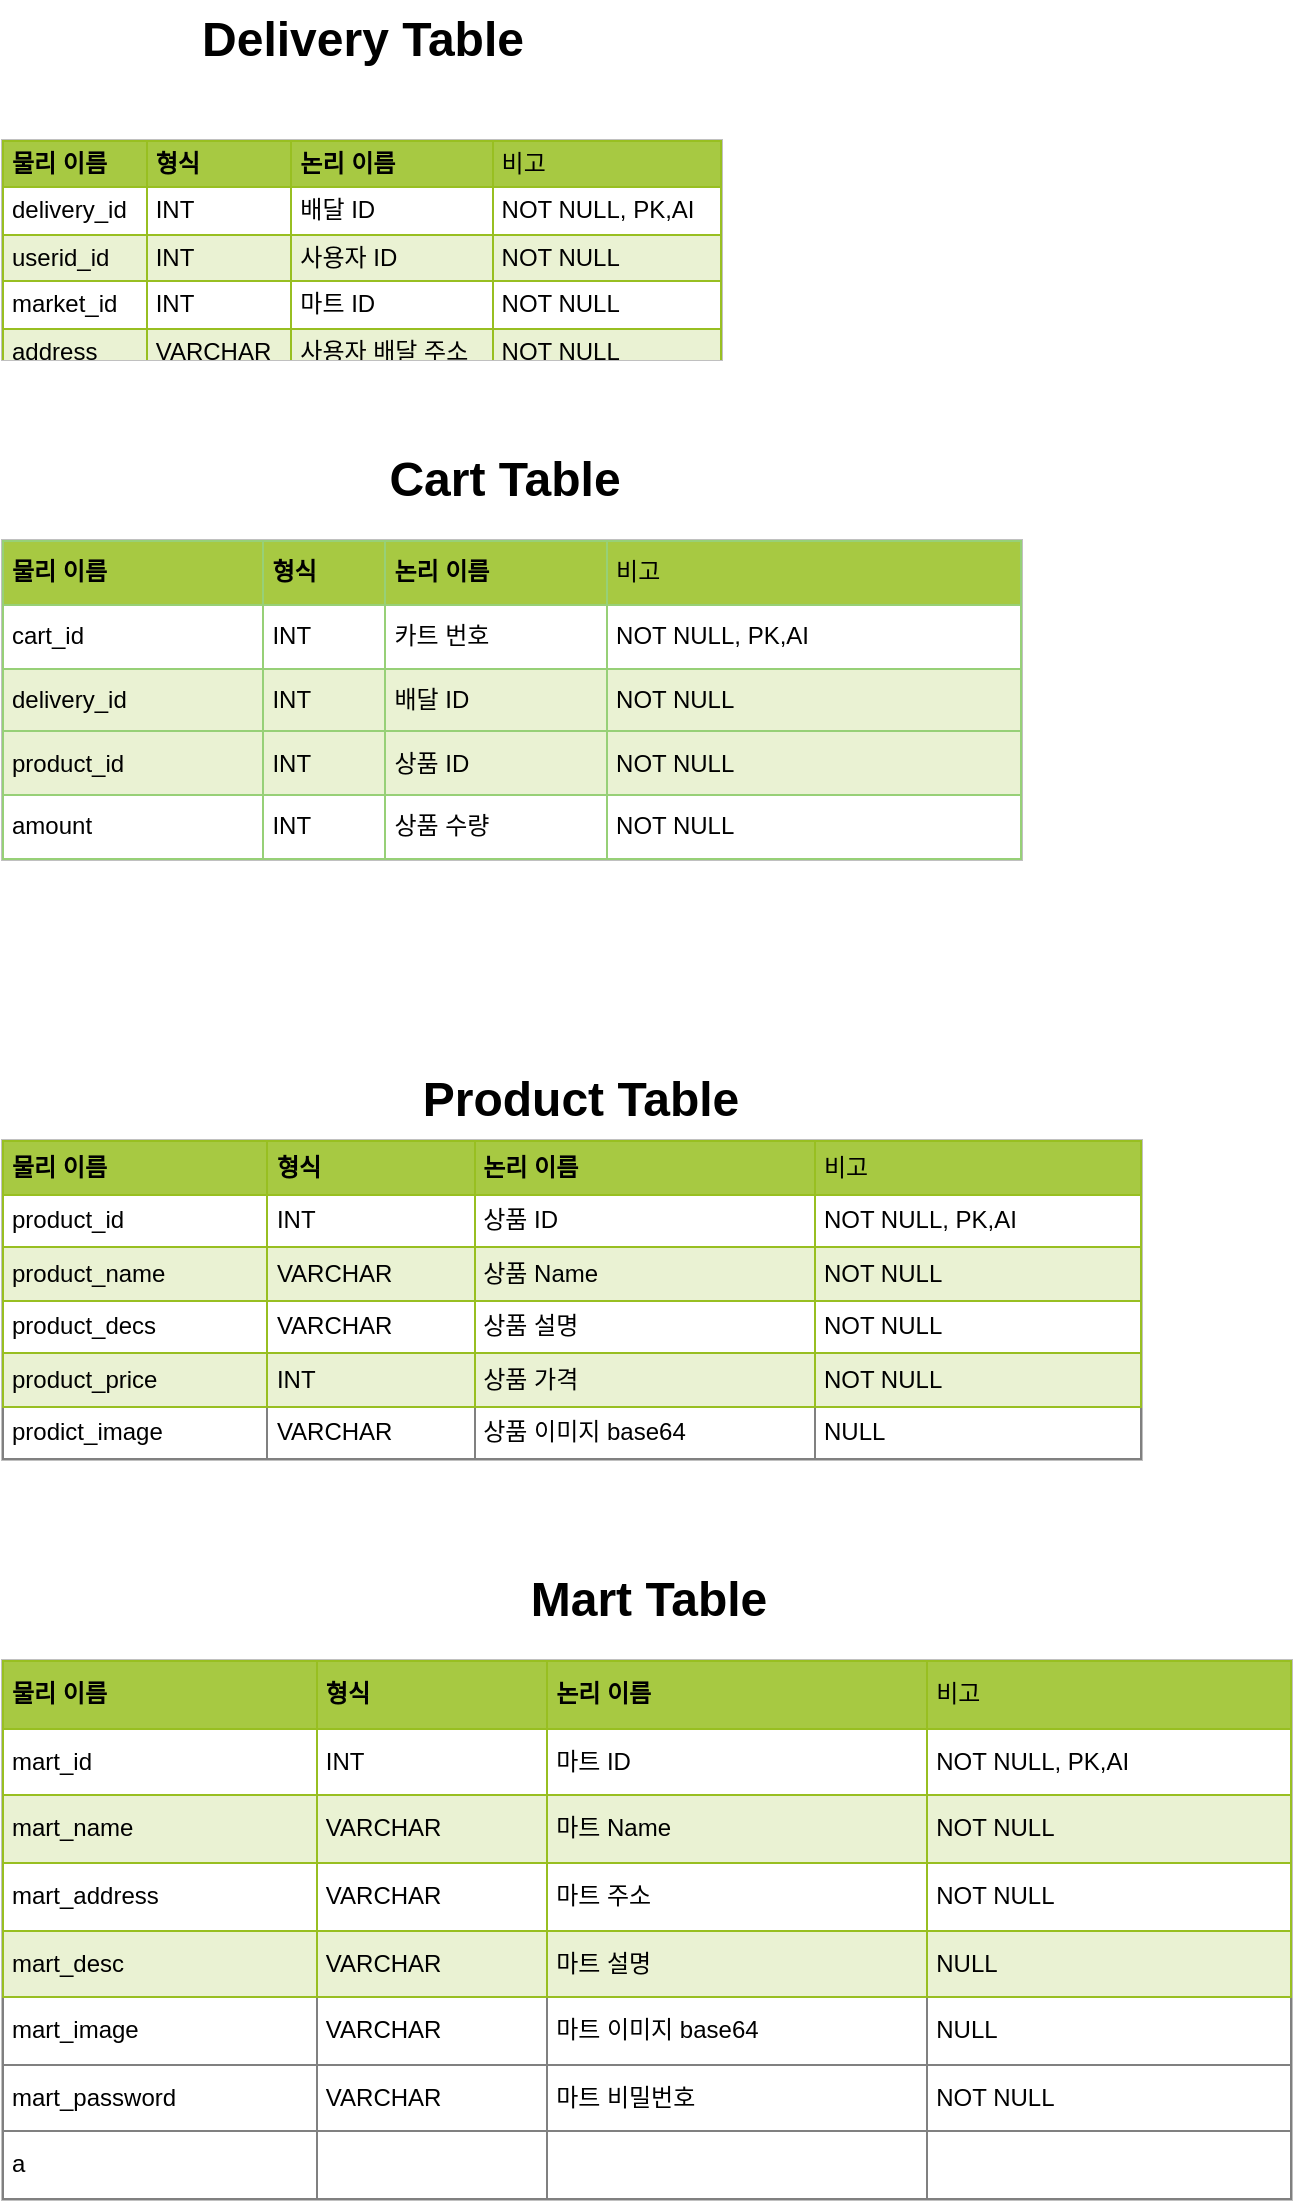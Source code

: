 <mxfile version="13.0.9">
    <diagram id="SmY9_sgU-Y70L0VoWaEG" name="Page-1">
        <mxGraphModel dx="1477" dy="1030" grid="1" gridSize="10" guides="1" tooltips="1" connect="1" arrows="1" fold="1" page="1" pageScale="1" pageWidth="827" pageHeight="1169" math="0" shadow="0">
            <root>
                <object label="" asdfasdf="asdfasd" id="0">
                    <mxCell/>
                </object>
                <mxCell id="1" parent="0"/>
                <mxCell id="3" value="Cart Table" style="text;strokeColor=none;fillColor=none;html=1;fontSize=24;fontStyle=1;verticalAlign=middle;align=center;rounded=0;" parent="1" vertex="1">
                    <mxGeometry x="211" y="240" width="100" height="40" as="geometry"/>
                </mxCell>
                <mxCell id="4" value="&lt;table border=&quot;1&quot; width=&quot;100%&quot; cellpadding=&quot;4&quot; style=&quot;width: 100% ; height: 100% ; border-collapse: collapse ; border: 1px solid rgb(151 , 208 , 119)&quot;&gt;&lt;tbody&gt;&lt;tr style=&quot;background-color: rgb(167 , 201 , 66)&quot;&gt;&lt;th align=&quot;left&quot;&gt;&lt;font color=&quot;#000000&quot;&gt;물리 이름&lt;/font&gt;&lt;/th&gt;&lt;th align=&quot;left&quot;&gt;&lt;font color=&quot;#000000&quot;&gt;형식&lt;/font&gt;&lt;/th&gt;&lt;th align=&quot;left&quot;&gt;&lt;font color=&quot;#000000&quot;&gt;논리 이름&lt;/font&gt;&lt;/th&gt;&lt;td&gt;&lt;font color=&quot;#000000&quot;&gt;비고&amp;nbsp; &amp;nbsp; &amp;nbsp; &amp;nbsp;&lt;/font&gt;&lt;/td&gt;&lt;/tr&gt;&lt;tr&gt;&lt;td&gt;&lt;font color=&quot;#000000&quot;&gt;cart_id&lt;/font&gt;&lt;/td&gt;&lt;td&gt;&lt;font color=&quot;#000000&quot;&gt;INT&lt;/font&gt;&lt;/td&gt;&lt;td&gt;&lt;font color=&quot;#000000&quot;&gt;카트 번호&lt;/font&gt;&lt;/td&gt;&lt;td&gt;&lt;font color=&quot;#000000&quot;&gt;NOT NULL, PK,AI&lt;/font&gt;&lt;/td&gt;&lt;/tr&gt;&lt;tr style=&quot;background-color: rgb(234 , 242 , 211)&quot;&gt;&lt;td&gt;&lt;font color=&quot;#000000&quot;&gt;delivery_id&lt;/font&gt;&lt;/td&gt;&lt;td&gt;&lt;font color=&quot;#000000&quot;&gt;INT&lt;/font&gt;&lt;/td&gt;&lt;td&gt;&lt;font color=&quot;#000000&quot;&gt;배달 ID&lt;/font&gt;&lt;/td&gt;&lt;td&gt;&lt;font color=&quot;#000000&quot;&gt;NOT NULL&lt;/font&gt;&lt;/td&gt;&lt;/tr&gt;&lt;tr style=&quot;background-color: rgb(234 , 242 , 211)&quot;&gt;&lt;td&gt;&lt;font color=&quot;#000000&quot;&gt;product_id&lt;/font&gt;&lt;/td&gt;&lt;td&gt;&lt;font color=&quot;#000000&quot;&gt;INT&lt;/font&gt;&lt;/td&gt;&lt;td&gt;&lt;font color=&quot;#000000&quot;&gt;상품 ID&lt;/font&gt;&lt;/td&gt;&lt;td&gt;&lt;font color=&quot;#000000&quot;&gt;NOT NULL&lt;/font&gt;&lt;/td&gt;&lt;/tr&gt;&lt;tr&gt;&lt;td&gt;&lt;font color=&quot;#000000&quot;&gt;amount&lt;/font&gt;&lt;/td&gt;&lt;td&gt;&lt;font color=&quot;#000000&quot;&gt;INT&lt;/font&gt;&lt;/td&gt;&lt;td&gt;&lt;font color=&quot;#000000&quot;&gt;상품 수량&lt;/font&gt;&lt;/td&gt;&lt;td&gt;&lt;font color=&quot;#000000&quot;&gt;NOT NULL&lt;/font&gt;&lt;/td&gt;&lt;/tr&gt;&lt;/tbody&gt;&lt;/table&gt;" style="text;html=1;strokeColor=#c0c0c0;fillColor=#ffffff;overflow=fill;rounded=0;align=left;" parent="1" vertex="1">
                    <mxGeometry x="10" y="290" width="510" height="160" as="geometry"/>
                </mxCell>
                <mxCell id="5" value="Delivery Table" style="text;strokeColor=none;fillColor=none;html=1;fontSize=24;fontStyle=1;verticalAlign=middle;align=center;rounded=0;" parent="1" vertex="1">
                    <mxGeometry x="140" y="20" width="100" height="40" as="geometry"/>
                </mxCell>
                <mxCell id="6" value="&lt;table border=&quot;1&quot; width=&quot;100%&quot; cellpadding=&quot;4&quot; style=&quot;width: 100% ; height: 100% ; border-collapse: collapse&quot;&gt;&lt;tbody&gt;&lt;tr style=&quot;background-color: #a7c942 ; color: #ffffff ; border: 1px solid #98bf21&quot;&gt;&lt;th align=&quot;left&quot;&gt;&lt;font color=&quot;#000000&quot;&gt;물리 이름&lt;/font&gt;&lt;/th&gt;&lt;th align=&quot;left&quot;&gt;&lt;font color=&quot;#000000&quot;&gt;형식&lt;/font&gt;&lt;/th&gt;&lt;th align=&quot;left&quot;&gt;&lt;font color=&quot;#000000&quot;&gt;논리 이름&lt;/font&gt;&lt;/th&gt;&lt;td&gt;&lt;font color=&quot;#000000&quot;&gt;비고&lt;/font&gt;&lt;/td&gt;&lt;/tr&gt;&lt;tr style=&quot;border: 1px solid #98bf21&quot;&gt;&lt;td&gt;&lt;font color=&quot;#000000&quot;&gt;delivery_id&lt;/font&gt;&lt;/td&gt;&lt;td&gt;&lt;font color=&quot;#000000&quot;&gt;INT&lt;/font&gt;&lt;/td&gt;&lt;td&gt;&lt;font color=&quot;#000000&quot;&gt;배달 ID&lt;/font&gt;&lt;/td&gt;&lt;td&gt;&lt;font color=&quot;#000000&quot;&gt;NOT NULL, PK,AI&lt;/font&gt;&lt;/td&gt;&lt;/tr&gt;&lt;tr style=&quot;background-color: #eaf2d3 ; border: 1px solid #98bf21&quot;&gt;&lt;td&gt;&lt;font color=&quot;#000000&quot;&gt;userid_id&lt;/font&gt;&lt;/td&gt;&lt;td&gt;&lt;font color=&quot;#000000&quot;&gt;INT&lt;/font&gt;&lt;/td&gt;&lt;td&gt;&lt;font color=&quot;#000000&quot;&gt;사용자 ID&lt;/font&gt;&lt;/td&gt;&lt;td&gt;&lt;font color=&quot;#000000&quot;&gt;NOT NULL&lt;/font&gt;&lt;/td&gt;&lt;/tr&gt;&lt;tr style=&quot;border: 1px solid #98bf21&quot;&gt;&lt;td&gt;&lt;font color=&quot;#000000&quot;&gt;market_id&lt;/font&gt;&lt;/td&gt;&lt;td&gt;&lt;font color=&quot;#000000&quot;&gt;INT&lt;/font&gt;&lt;/td&gt;&lt;td&gt;&lt;font color=&quot;#000000&quot;&gt;마트 ID&lt;/font&gt;&lt;/td&gt;&lt;td&gt;&lt;font color=&quot;#000000&quot;&gt;NOT NULL&lt;/font&gt;&lt;/td&gt;&lt;/tr&gt;&lt;tr style=&quot;background-color: #eaf2d3 ; border: 1px solid #98bf21&quot;&gt;&lt;td&gt;&lt;font color=&quot;#000000&quot;&gt;address&lt;/font&gt;&lt;/td&gt;&lt;td&gt;&lt;font color=&quot;#000000&quot;&gt;VARCHAR&lt;/font&gt;&lt;/td&gt;&lt;td&gt;&lt;font color=&quot;#000000&quot;&gt;사용자 배달 주소&lt;/font&gt;&lt;/td&gt;&lt;td&gt;&lt;font color=&quot;#000000&quot;&gt;NOT NULL&lt;/font&gt;&lt;/td&gt;&lt;/tr&gt;&lt;/tbody&gt;&lt;/table&gt;" style="text;html=1;strokeColor=#c0c0c0;fillColor=#ffffff;overflow=fill;rounded=0;align=left;" parent="1" vertex="1">
                    <mxGeometry x="10" y="90" width="360" height="110" as="geometry"/>
                </mxCell>
                <mxCell id="7" value="&lt;table border=&quot;1&quot; width=&quot;100%&quot; cellpadding=&quot;4&quot; style=&quot;width: 100% ; height: 100% ; border-collapse: collapse&quot;&gt;&lt;tbody&gt;&lt;tr style=&quot;background-color: #a7c942 ; color: #ffffff ; border: 1px solid #98bf21&quot;&gt;&lt;th align=&quot;left&quot;&gt;&lt;font color=&quot;#000000&quot;&gt;물리 이름&lt;/font&gt;&lt;/th&gt;&lt;th align=&quot;left&quot;&gt;&lt;font color=&quot;#000000&quot;&gt;형식&lt;/font&gt;&lt;/th&gt;&lt;th align=&quot;left&quot;&gt;&lt;font color=&quot;#000000&quot;&gt;논리 이름&lt;/font&gt;&lt;/th&gt;&lt;td&gt;&lt;font color=&quot;#000000&quot;&gt;비고&lt;/font&gt;&lt;/td&gt;&lt;/tr&gt;&lt;tr style=&quot;border: 1px solid #98bf21&quot;&gt;&lt;td&gt;&lt;font color=&quot;#000000&quot;&gt;product_id&lt;/font&gt;&lt;/td&gt;&lt;td&gt;&lt;font color=&quot;#000000&quot;&gt;INT&lt;/font&gt;&lt;/td&gt;&lt;td&gt;&lt;font color=&quot;#000000&quot;&gt;상품 ID&lt;/font&gt;&lt;/td&gt;&lt;td&gt;&lt;font color=&quot;#000000&quot;&gt;NOT NULL, PK,AI&lt;/font&gt;&lt;/td&gt;&lt;/tr&gt;&lt;tr style=&quot;background-color: #eaf2d3 ; border: 1px solid #98bf21&quot;&gt;&lt;td&gt;&lt;font color=&quot;#000000&quot;&gt;product_name&lt;/font&gt;&lt;/td&gt;&lt;td&gt;&lt;font color=&quot;#000000&quot;&gt;VARCHAR&lt;/font&gt;&lt;/td&gt;&lt;td&gt;&lt;font color=&quot;#000000&quot;&gt;상품 Name&lt;/font&gt;&lt;/td&gt;&lt;td&gt;&lt;font color=&quot;#000000&quot;&gt;NOT NULL&lt;/font&gt;&lt;/td&gt;&lt;/tr&gt;&lt;tr style=&quot;border: 1px solid #98bf21&quot;&gt;&lt;td&gt;&lt;font color=&quot;#000000&quot;&gt;product_decs&lt;/font&gt;&lt;/td&gt;&lt;td&gt;&lt;font color=&quot;#000000&quot;&gt;VARCHAR&lt;/font&gt;&lt;/td&gt;&lt;td&gt;&lt;font color=&quot;#000000&quot;&gt;상품 설명&lt;/font&gt;&lt;/td&gt;&lt;td&gt;&lt;font color=&quot;#000000&quot;&gt;NOT NULL&lt;/font&gt;&lt;/td&gt;&lt;/tr&gt;&lt;tr style=&quot;background-color: #eaf2d3 ; border: 1px solid #98bf21&quot;&gt;&lt;td&gt;&lt;font color=&quot;#000000&quot;&gt;product_price&lt;/font&gt;&lt;/td&gt;&lt;td&gt;&lt;font color=&quot;#000000&quot;&gt;INT&lt;/font&gt;&lt;/td&gt;&lt;td&gt;&lt;font color=&quot;#000000&quot;&gt;상품 가격&lt;/font&gt;&lt;/td&gt;&lt;td&gt;&lt;font color=&quot;#000000&quot;&gt;NOT NULL&lt;/font&gt;&lt;/td&gt;&lt;/tr&gt;&lt;tr&gt;&lt;td&gt;&lt;font color=&quot;#000000&quot;&gt;prodict_image&lt;/font&gt;&lt;/td&gt;&lt;td&gt;&lt;font color=&quot;#000000&quot;&gt;VARCHAR&lt;/font&gt;&lt;/td&gt;&lt;td&gt;&lt;font color=&quot;#000000&quot;&gt;상품 이미지 base64&lt;/font&gt;&lt;/td&gt;&lt;td&gt;&lt;font color=&quot;#000000&quot;&gt;NULL&lt;/font&gt;&lt;/td&gt;&lt;/tr&gt;&lt;/tbody&gt;&lt;/table&gt;" style="text;html=1;strokeColor=#c0c0c0;fillColor=#ffffff;overflow=fill;rounded=0;align=left;" parent="1" vertex="1">
                    <mxGeometry x="10" y="590" width="570" height="160" as="geometry"/>
                </mxCell>
                <mxCell id="8" value="Product Table" style="text;strokeColor=none;fillColor=none;html=1;fontSize=24;fontStyle=1;verticalAlign=middle;align=center;rounded=0;" parent="1" vertex="1">
                    <mxGeometry x="249" y="550" width="100" height="40" as="geometry"/>
                </mxCell>
                <mxCell id="9" value="&lt;table border=&quot;1&quot; width=&quot;100%&quot; cellpadding=&quot;4&quot; style=&quot;width: 100% ; height: 100% ; border-collapse: collapse&quot;&gt;&lt;tbody&gt;&lt;tr style=&quot;background-color: #a7c942 ; color: #ffffff ; border: 1px solid #98bf21&quot;&gt;&lt;th align=&quot;left&quot;&gt;&lt;font color=&quot;#000000&quot;&gt;물리 이름&lt;/font&gt;&lt;/th&gt;&lt;th align=&quot;left&quot;&gt;&lt;font color=&quot;#000000&quot;&gt;형식&lt;/font&gt;&lt;/th&gt;&lt;th align=&quot;left&quot;&gt;&lt;font color=&quot;#000000&quot;&gt;논리 이름&lt;/font&gt;&lt;/th&gt;&lt;td&gt;&lt;font color=&quot;#000000&quot;&gt;비고&lt;/font&gt;&lt;/td&gt;&lt;/tr&gt;&lt;tr style=&quot;border: 1px solid #98bf21&quot;&gt;&lt;td&gt;&lt;font color=&quot;#000000&quot;&gt;mart_id&lt;/font&gt;&lt;/td&gt;&lt;td&gt;&lt;font color=&quot;#000000&quot;&gt;INT&lt;/font&gt;&lt;/td&gt;&lt;td&gt;&lt;font color=&quot;#000000&quot;&gt;마트 ID&lt;/font&gt;&lt;/td&gt;&lt;td&gt;&lt;font color=&quot;#000000&quot;&gt;NOT NULL, PK,AI&lt;/font&gt;&lt;/td&gt;&lt;/tr&gt;&lt;tr style=&quot;background-color: #eaf2d3 ; border: 1px solid #98bf21&quot;&gt;&lt;td&gt;&lt;font color=&quot;#000000&quot;&gt;mart_name&lt;/font&gt;&lt;/td&gt;&lt;td&gt;&lt;font color=&quot;#000000&quot;&gt;VARCHAR&lt;/font&gt;&lt;/td&gt;&lt;td&gt;&lt;font color=&quot;#000000&quot;&gt;마트 Name&lt;/font&gt;&lt;/td&gt;&lt;td&gt;&lt;font color=&quot;#000000&quot;&gt;NOT NULL&lt;/font&gt;&lt;/td&gt;&lt;/tr&gt;&lt;tr style=&quot;border: 1px solid #98bf21&quot;&gt;&lt;td&gt;&lt;font color=&quot;#000000&quot;&gt;mart_address&lt;/font&gt;&lt;/td&gt;&lt;td&gt;&lt;font color=&quot;#000000&quot;&gt;VARCHAR&lt;/font&gt;&lt;/td&gt;&lt;td&gt;&lt;font color=&quot;#000000&quot;&gt;마트 주소&lt;/font&gt;&lt;/td&gt;&lt;td&gt;&lt;font color=&quot;#000000&quot;&gt;NOT NULL&lt;/font&gt;&lt;/td&gt;&lt;/tr&gt;&lt;tr style=&quot;background-color: #eaf2d3 ; border: 1px solid #98bf21&quot;&gt;&lt;td&gt;&lt;font color=&quot;#000000&quot;&gt;mart_desc&lt;/font&gt;&lt;/td&gt;&lt;td&gt;&lt;font color=&quot;#000000&quot;&gt;VARCHAR&lt;/font&gt;&lt;/td&gt;&lt;td&gt;&lt;font color=&quot;#000000&quot;&gt;마트 설명&lt;/font&gt;&lt;/td&gt;&lt;td&gt;&lt;font color=&quot;#000000&quot;&gt;NULL&lt;/font&gt;&lt;/td&gt;&lt;/tr&gt;&lt;tr&gt;&lt;td&gt;&lt;font color=&quot;#000000&quot;&gt;mart_image&lt;/font&gt;&lt;/td&gt;&lt;td&gt;&lt;font color=&quot;#000000&quot;&gt;VARCHAR&lt;/font&gt;&lt;/td&gt;&lt;td&gt;&lt;font color=&quot;#000000&quot;&gt;마트 이미지 base64&lt;/font&gt;&lt;/td&gt;&lt;td&gt;&lt;font color=&quot;#000000&quot;&gt;NULL&lt;/font&gt;&lt;/td&gt;&lt;/tr&gt;&lt;tr&gt;&lt;td&gt;&lt;font color=&quot;#000000&quot;&gt;mart_password&lt;/font&gt;&lt;/td&gt;&lt;td&gt;&lt;font color=&quot;#000000&quot;&gt;VARCHAR&lt;/font&gt;&lt;/td&gt;&lt;td&gt;&lt;font color=&quot;#000000&quot;&gt;마트 비밀번호&lt;/font&gt;&lt;/td&gt;&lt;td&gt;&lt;font color=&quot;#000000&quot;&gt;NOT NULL&lt;/font&gt;&lt;/td&gt;&lt;/tr&gt;&lt;tr&gt;&lt;td&gt;a&lt;/td&gt;&lt;td&gt;&lt;br&gt;&lt;/td&gt;&lt;td&gt;&lt;br&gt;&lt;/td&gt;&lt;td&gt;&lt;br&gt;&lt;/td&gt;&lt;/tr&gt;&lt;/tbody&gt;&lt;/table&gt;" style="text;html=1;strokeColor=#c0c0c0;fillColor=#ffffff;overflow=fill;rounded=0;align=left;" parent="1" vertex="1">
                    <mxGeometry x="10" y="850" width="645" height="270" as="geometry"/>
                </mxCell>
                <mxCell id="10" value="Mart Table" style="text;strokeColor=none;fillColor=none;html=1;fontSize=24;fontStyle=1;verticalAlign=middle;align=center;rounded=0;" parent="1" vertex="1">
                    <mxGeometry x="282.5" y="800" width="100" height="40" as="geometry"/>
                </mxCell>
            </root>
        </mxGraphModel>
    </diagram>
</mxfile>